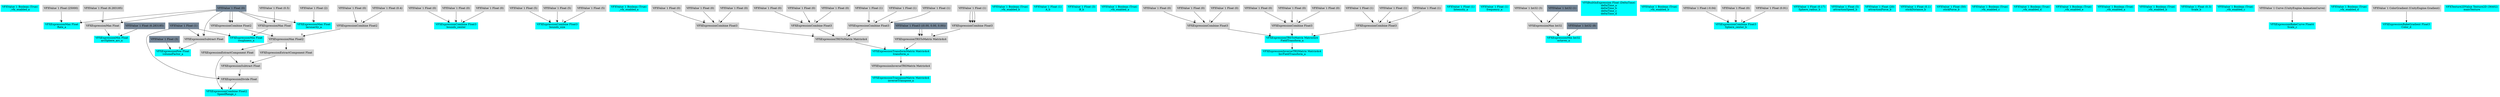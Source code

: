 digraph G {
node0 [shape="box" color="cyan" style="filled" label="VFXValue`1 Boolean (True)
_vfx_enabled_a"]
node1 [shape="box" color="cyan" style="filled" label="VFXExpressionMax Float
Rate_a"]
node2 [shape="box" color="lightgray" style="filled" label="VFXValue`1 Float (25000)"]
node3 [shape="box" color="lightslategray" style="filled" label="VFXValue`1 Float (0)"]
node4 [shape="box" color="cyan" style="filled" label="VFXExpressionCombine Float3
bounds_center"]
node5 [shape="box" color="lightgray" style="filled" label="VFXValue`1 Float (0)"]
node6 [shape="box" color="lightgray" style="filled" label="VFXValue`1 Float (0)"]
node7 [shape="box" color="lightgray" style="filled" label="VFXValue`1 Float (0)"]
node8 [shape="box" color="cyan" style="filled" label="VFXExpressionCombine Float3
bounds_size"]
node9 [shape="box" color="lightgray" style="filled" label="VFXValue`1 Float (5)"]
node10 [shape="box" color="lightgray" style="filled" label="VFXValue`1 Float (5)"]
node11 [shape="box" color="lightgray" style="filled" label="VFXValue`1 Float (5)"]
node12 [shape="box" color="cyan" style="filled" label="VFXValue`1 Boolean (True)
_vfx_enabled_a"]
node13 [shape="box" color="cyan" style="filled" label="VFXExpressionMin Float
arcSphere_arc_a"]
node14 [shape="box" color="lightgray" style="filled" label="VFXExpressionMax Float"]
node15 [shape="box" color="lightgray" style="filled" label="VFXValue`1 Float (6.283185)"]
node16 [shape="box" color="lightslategray" style="filled" label="VFXValue`1 Float (6.283185)"]
node17 [shape="box" color="cyan" style="filled" label="VFXExpressionTransformMatrix Matrix4x4
transform_a"]
node18 [shape="box" color="lightgray" style="filled" label="VFXExpressionTRSToMatrix Matrix4x4"]
node19 [shape="box" color="lightgray" style="filled" label="VFXExpressionCombine Float3"]
node20 [shape="box" color="lightgray" style="filled" label="VFXValue`1 Float (0)"]
node21 [shape="box" color="lightgray" style="filled" label="VFXValue`1 Float (0)"]
node22 [shape="box" color="lightgray" style="filled" label="VFXValue`1 Float (0)"]
node23 [shape="box" color="lightgray" style="filled" label="VFXExpressionCombine Float3"]
node24 [shape="box" color="lightgray" style="filled" label="VFXValue`1 Float (0)"]
node25 [shape="box" color="lightgray" style="filled" label="VFXValue`1 Float (0)"]
node26 [shape="box" color="lightgray" style="filled" label="VFXValue`1 Float (0)"]
node27 [shape="box" color="lightgray" style="filled" label="VFXExpressionCombine Float3"]
node28 [shape="box" color="lightgray" style="filled" label="VFXValue`1 Float (1)"]
node29 [shape="box" color="lightgray" style="filled" label="VFXValue`1 Float (1)"]
node30 [shape="box" color="lightgray" style="filled" label="VFXValue`1 Float (1)"]
node31 [shape="box" color="lightgray" style="filled" label="VFXExpressionTRSToMatrix Matrix4x4"]
node32 [shape="box" color="lightslategray" style="filled" label="VFXValue`1 Float3 ((0.00, 0.00, 0.00))"]
node33 [shape="box" color="lightgray" style="filled" label="VFXExpressionCombine Float3"]
node34 [shape="box" color="lightgray" style="filled" label="VFXValue`1 Float (1)"]
node35 [shape="box" color="cyan" style="filled" label="VFXExpressionTransposeMatrix Matrix4x4
inverseTranspose_a"]
node36 [shape="box" color="lightgray" style="filled" label="VFXExpressionInverseTRSMatrix Matrix4x4"]
node37 [shape="box" color="cyan" style="filled" label="VFXExpressionPow Float
volumeFactor_a"]
node38 [shape="box" color="lightgray" style="filled" label="VFXExpressionSubtract Float"]
node39 [shape="box" color="lightslategray" style="filled" label="VFXValue`1 Float (1)"]
node40 [shape="box" color="lightslategray" style="filled" label="VFXValue`1 Float (3)"]
node41 [shape="box" color="cyan" style="filled" label="VFXValue`1 Boolean (True)
_vfx_enabled_b"]
node42 [shape="box" color="cyan" style="filled" label="VFXValue`1 Float (1)
A_b"]
node43 [shape="box" color="cyan" style="filled" label="VFXValue`1 Float (3)
B_b"]
node44 [shape="box" color="cyan" style="filled" label="VFXValue`1 Boolean (True)
_vfx_enabled_a"]
node45 [shape="box" color="cyan" style="filled" label="VFXExpressionInverseTRSMatrix Matrix4x4
InvFieldTransform_a"]
node46 [shape="box" color="cyan" style="filled" label="VFXExpressionTRSToMatrix Matrix4x4
FieldTransform_a"]
node47 [shape="box" color="lightgray" style="filled" label="VFXExpressionCombine Float3"]
node48 [shape="box" color="lightgray" style="filled" label="VFXValue`1 Float (0)"]
node49 [shape="box" color="lightgray" style="filled" label="VFXValue`1 Float (0)"]
node50 [shape="box" color="lightgray" style="filled" label="VFXValue`1 Float (0)"]
node51 [shape="box" color="lightgray" style="filled" label="VFXExpressionCombine Float3"]
node52 [shape="box" color="lightgray" style="filled" label="VFXValue`1 Float (0)"]
node53 [shape="box" color="lightgray" style="filled" label="VFXValue`1 Float (0)"]
node54 [shape="box" color="lightgray" style="filled" label="VFXValue`1 Float (0)"]
node55 [shape="box" color="lightgray" style="filled" label="VFXExpressionCombine Float3"]
node56 [shape="box" color="lightgray" style="filled" label="VFXValue`1 Float (1)"]
node57 [shape="box" color="lightgray" style="filled" label="VFXValue`1 Float (1)"]
node58 [shape="box" color="lightgray" style="filled" label="VFXValue`1 Float (1)"]
node59 [shape="box" color="cyan" style="filled" label="VFXValue`1 Float (1)
Intensity_a"]
node60 [shape="box" color="cyan" style="filled" label="VFXValue`1 Float (1)
frequency_a"]
node61 [shape="box" color="cyan" style="filled" label="VFXExpressionMin Int32
octaves_a"]
node62 [shape="box" color="lightgray" style="filled" label="VFXExpressionMax Int32"]
node63 [shape="box" color="lightgray" style="filled" label="VFXValue`1 Int32 (3)"]
node64 [shape="box" color="lightslategray" style="filled" label="VFXValue`1 Int32 (1)"]
node65 [shape="box" color="lightslategray" style="filled" label="VFXValue`1 Int32 (8)"]
node66 [shape="box" color="cyan" style="filled" label="VFXExpressionMin Float
roughness_a"]
node67 [shape="box" color="lightgray" style="filled" label="VFXExpressionMax Float"]
node68 [shape="box" color="lightgray" style="filled" label="VFXValue`1 Float (0.5)"]
node69 [shape="box" color="cyan" style="filled" label="VFXExpressionMax Float
lacunarity_a"]
node70 [shape="box" color="lightgray" style="filled" label="VFXValue`1 Float (2)"]
node71 [shape="box" color="cyan" style="filled" label="VFXBuiltInExpression Float (DeltaTime)
deltaTime_a
deltaTime_b
deltaTime_c
deltaTime_d"]
node72 [shape="box" color="cyan" style="filled" label="VFXValue`1 Boolean (True)
_vfx_enabled_b"]
node73 [shape="box" color="cyan" style="filled" label="VFXExpressionCombine Float3
Sphere_center_b"]
node74 [shape="box" color="lightgray" style="filled" label="VFXValue`1 Float (-0.04)"]
node75 [shape="box" color="lightgray" style="filled" label="VFXValue`1 Float (0)"]
node76 [shape="box" color="lightgray" style="filled" label="VFXValue`1 Float (0.91)"]
node77 [shape="box" color="cyan" style="filled" label="VFXValue`1 Float (0.17)
Sphere_radius_b"]
node78 [shape="box" color="cyan" style="filled" label="VFXValue`1 Float (5)
attractionSpeed_b"]
node79 [shape="box" color="cyan" style="filled" label="VFXValue`1 Float (20)
attractionForce_b"]
node80 [shape="box" color="cyan" style="filled" label="VFXValue`1 Float (0.1)
stickDistance_b"]
node81 [shape="box" color="cyan" style="filled" label="VFXValue`1 Float (50)
stickForce_b"]
node82 [shape="box" color="cyan" style="filled" label="VFXValue`1 Boolean (True)
_vfx_enabled_c"]
node83 [shape="box" color="cyan" style="filled" label="VFXValue`1 Boolean (True)
_vfx_enabled_d"]
node84 [shape="box" color="cyan" style="filled" label="VFXValue`1 Boolean (True)
_vfx_enabled_e"]
node85 [shape="box" color="cyan" style="filled" label="VFXValue`1 Boolean (True)
_vfx_enabled_a"]
node86 [shape="box" color="cyan" style="filled" label="VFXValue`1 Boolean (True)
_vfx_enabled_b"]
node87 [shape="box" color="cyan" style="filled" label="VFXValue`1 Float (0.3)
Scale_b"]
node88 [shape="box" color="cyan" style="filled" label="VFXValue`1 Boolean (True)
_vfx_enabled_c"]
node89 [shape="box" color="cyan" style="filled" label="VFXExpressionBakeCurve Float4
Scale_c"]
node90 [shape="box" color="lightgray" style="filled" label="VFXValue`1 Curve (UnityEngine.AnimationCurve)"]
node91 [shape="box" color="cyan" style="filled" label="VFXExpressionCombine Float2
SpeedRange_c"]
node92 [shape="box" color="lightgray" style="filled" label="VFXExpressionExtractComponent Float"]
node93 [shape="box" color="lightgray" style="filled" label="VFXExpressionMax Float2"]
node94 [shape="box" color="lightgray" style="filled" label="VFXExpressionCombine Float2"]
node95 [shape="box" color="lightgray" style="filled" label="VFXValue`1 Float (0)"]
node96 [shape="box" color="lightgray" style="filled" label="VFXValue`1 Float (0.4)"]
node97 [shape="box" color="lightgray" style="filled" label="VFXExpressionCombine Float2"]
node98 [shape="box" color="lightgray" style="filled" label="VFXExpressionDivide Float"]
node99 [shape="box" color="lightgray" style="filled" label="VFXExpressionSubtract Float"]
node100 [shape="box" color="lightgray" style="filled" label="VFXExpressionExtractComponent Float"]
node101 [shape="box" color="cyan" style="filled" label="VFXValue`1 Boolean (True)
_vfx_enabled_d"]
node102 [shape="box" color="cyan" style="filled" label="VFXExpressionBakeGradient Float3
Color_d"]
node103 [shape="box" color="lightgray" style="filled" label="VFXValue`1 ColorGradient (UnityEngine.Gradient)"]
node104 [shape="box" color="cyan" style="filled" label="VFXTexture2DValue Texture2D (36402)
mainTexture"]
node2 -> node1 [headlabel="0"]
node3 -> node1 [headlabel="1"]
node5 -> node4 [headlabel="0"]
node6 -> node4 [headlabel="1"]
node7 -> node4 [headlabel="2"]
node9 -> node8 [headlabel="0"]
node10 -> node8 [headlabel="1"]
node11 -> node8 [headlabel="2"]
node14 -> node13 [headlabel="0"]
node16 -> node13 [headlabel="1"]
node15 -> node14 [headlabel="0"]
node3 -> node14 [headlabel="1"]
node18 -> node17 [headlabel="0"]
node31 -> node17 [headlabel="1"]
node19 -> node18 [headlabel="0"]
node23 -> node18 [headlabel="1"]
node27 -> node18 [headlabel="2"]
node20 -> node19 [headlabel="0"]
node21 -> node19 [headlabel="1"]
node22 -> node19 [headlabel="2"]
node24 -> node23 [headlabel="0"]
node25 -> node23 [headlabel="1"]
node26 -> node23 [headlabel="2"]
node28 -> node27 [headlabel="0"]
node29 -> node27 [headlabel="1"]
node30 -> node27 [headlabel="2"]
node32 -> node31 [headlabel="0"]
node32 -> node31 [headlabel="1"]
node33 -> node31 [headlabel="2"]
node34 -> node33 [headlabel="0"]
node34 -> node33 [headlabel="1"]
node34 -> node33 [headlabel="2"]
node36 -> node35 
node17 -> node36 
node38 -> node37 [headlabel="0"]
node40 -> node37 [headlabel="1"]
node39 -> node38 [headlabel="0"]
node3 -> node38 [headlabel="1"]
node46 -> node45 
node47 -> node46 [headlabel="0"]
node51 -> node46 [headlabel="1"]
node55 -> node46 [headlabel="2"]
node48 -> node47 [headlabel="0"]
node49 -> node47 [headlabel="1"]
node50 -> node47 [headlabel="2"]
node52 -> node51 [headlabel="0"]
node53 -> node51 [headlabel="1"]
node54 -> node51 [headlabel="2"]
node56 -> node55 [headlabel="0"]
node57 -> node55 [headlabel="1"]
node58 -> node55 [headlabel="2"]
node62 -> node61 [headlabel="0"]
node65 -> node61 [headlabel="1"]
node63 -> node62 [headlabel="0"]
node64 -> node62 [headlabel="1"]
node67 -> node66 [headlabel="0"]
node39 -> node66 [headlabel="1"]
node68 -> node67 [headlabel="0"]
node3 -> node67 [headlabel="1"]
node70 -> node69 [headlabel="0"]
node3 -> node69 [headlabel="1"]
node74 -> node73 [headlabel="0"]
node75 -> node73 [headlabel="1"]
node76 -> node73 [headlabel="2"]
node90 -> node89 
node92 -> node91 [headlabel="0"]
node98 -> node91 [headlabel="1"]
node93 -> node92 
node94 -> node93 [headlabel="0"]
node97 -> node93 [headlabel="1"]
node95 -> node94 [headlabel="0"]
node96 -> node94 [headlabel="1"]
node3 -> node97 [headlabel="0"]
node3 -> node97 [headlabel="1"]
node39 -> node98 [headlabel="0"]
node99 -> node98 [headlabel="1"]
node100 -> node99 [headlabel="0"]
node92 -> node99 [headlabel="1"]
node93 -> node100 
node103 -> node102 
}

